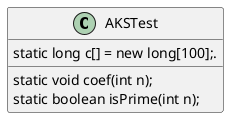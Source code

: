 @startuml
!define Table(name,desc) class name as "desc" << (C,#FFAAAA) >>
!define primary_key(x) <b>x</b>
!define unique(x) <color:green>x</color>
!define not_null(x) <u>x</u>

       class AKSTest {
        static long c[] = new long[100];.
                static void coef(int n);
                static boolean isPrime(int n);
        }


@enduml
